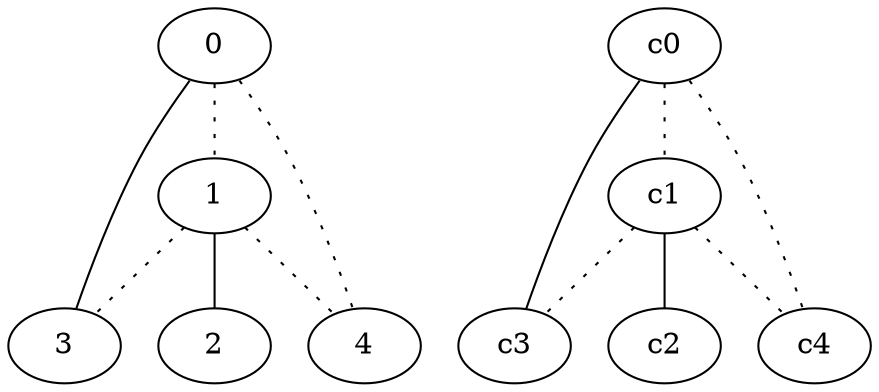 graph {
a0[label=0];
a1[label=1];
a2[label=2];
a3[label=3];
a4[label=4];
a0 -- a1 [style=dotted];
a0 -- a3;
a0 -- a4 [style=dotted];
a1 -- a2;
a1 -- a3 [style=dotted];
a1 -- a4 [style=dotted];
c0 -- c1 [style=dotted];
c0 -- c3;
c0 -- c4 [style=dotted];
c1 -- c2;
c1 -- c3 [style=dotted];
c1 -- c4 [style=dotted];
}
